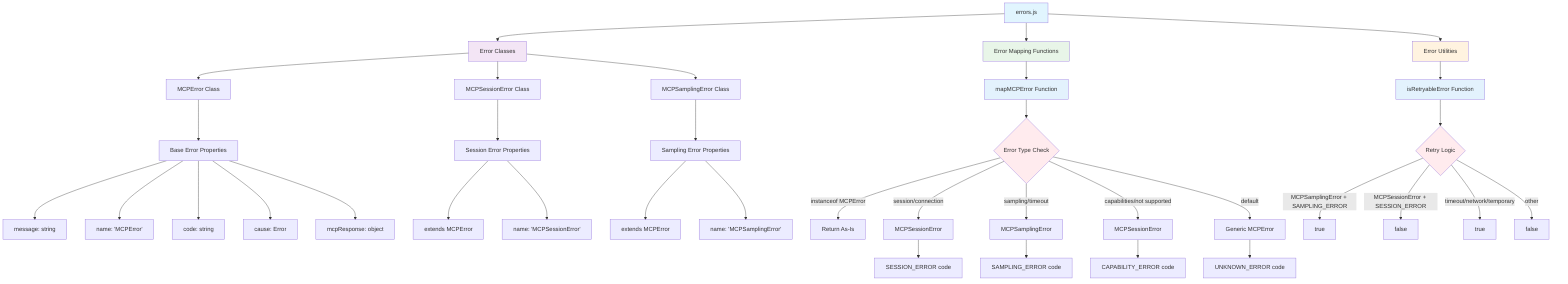 graph TD
    A[errors.js] --> B[Error Classes]
    A --> C[Error Mapping Functions]
    A --> D[Error Utilities]
    
    B --> E[MCPError Class]
    B --> F[MCPSessionError Class]
    B --> G[MCPSamplingError Class]
    
    E --> H[Base Error Properties]
    H --> I[message: string]
    H --> J[name: 'MCPError']
    H --> K[code: string]
    H --> L[cause: Error]
    H --> M[mcpResponse: object]
    
    F --> N[Session Error Properties]
    N --> O[extends MCPError]
    N --> P[name: 'MCPSessionError']
    
    G --> Q[Sampling Error Properties]
    Q --> R[extends MCPError]
    Q --> S[name: 'MCPSamplingError']
    
    C --> T[mapMCPError Function]
    T --> U{Error Type Check}
    U -->|instanceof MCPError| V[Return As-Is]
    U -->|session/connection| W[MCPSessionError]
    U -->|sampling/timeout| X[MCPSamplingError]
    U -->|capabilities/not supported| Y[MCPSessionError]
    U -->|default| Z[Generic MCPError]
    
    W --> AA[SESSION_ERROR code]
    X --> BB[SAMPLING_ERROR code]
    Y --> CC[CAPABILITY_ERROR code]
    Z --> DD[UNKNOWN_ERROR code]
    
    D --> EE[isRetryableError Function]
    EE --> FF{Retry Logic}
    FF -->|MCPSamplingError + SAMPLING_ERROR| GG[true]
    FF -->|MCPSessionError + SESSION_ERROR| HH[false]
    FF -->|timeout/network/temporary| II[true]
    FF -->|other| JJ[false]
    
    style A fill:#e1f5fe
    style B fill:#f3e5f5
    style C fill:#e8f5e8
    style D fill:#fff3e0
    style T fill:#e3f2fd
    style EE fill:#e3f2fd
    style U fill:#ffebee
    style FF fill:#ffebee
